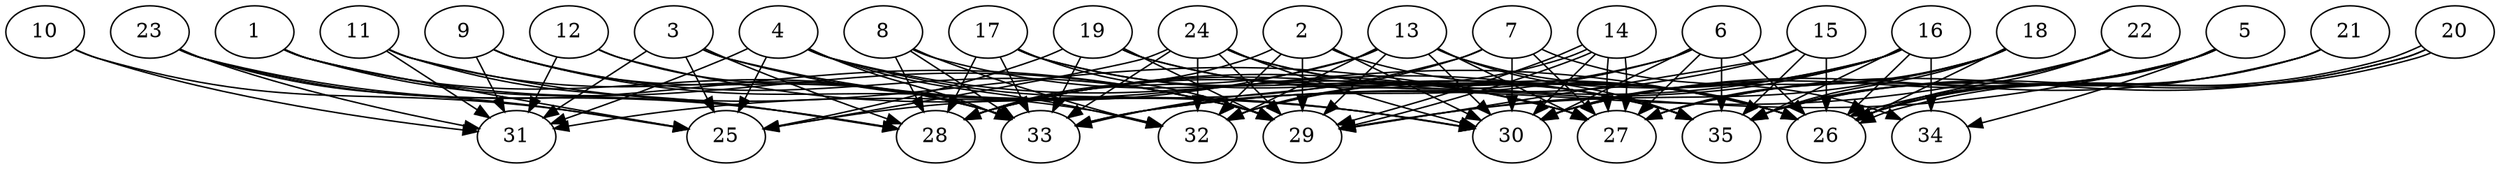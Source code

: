 // DAG automatically generated by daggen at Thu Oct  3 14:05:36 2019
// ./daggen --dot -n 35 --ccr 0.5 --fat 0.9 --regular 0.9 --density 0.6 --mindata 5242880 --maxdata 52428800 
digraph G {
  1 [size="99622912", alpha="0.05", expect_size="49811456"] 
  1 -> 25 [size ="49811456"]
  1 -> 28 [size ="49811456"]
  1 -> 29 [size ="49811456"]
  1 -> 33 [size ="49811456"]
  2 [size="55476224", alpha="0.19", expect_size="27738112"] 
  2 -> 26 [size ="27738112"]
  2 -> 28 [size ="27738112"]
  2 -> 29 [size ="27738112"]
  2 -> 30 [size ="27738112"]
  2 -> 32 [size ="27738112"]
  3 [size="29831168", alpha="0.13", expect_size="14915584"] 
  3 -> 25 [size ="14915584"]
  3 -> 26 [size ="14915584"]
  3 -> 28 [size ="14915584"]
  3 -> 30 [size ="14915584"]
  3 -> 31 [size ="14915584"]
  4 [size="64468992", alpha="0.12", expect_size="32234496"] 
  4 -> 25 [size ="32234496"]
  4 -> 30 [size ="32234496"]
  4 -> 31 [size ="32234496"]
  4 -> 32 [size ="32234496"]
  4 -> 33 [size ="32234496"]
  4 -> 35 [size ="32234496"]
  5 [size="33085440", alpha="0.06", expect_size="16542720"] 
  5 -> 26 [size ="16542720"]
  5 -> 27 [size ="16542720"]
  5 -> 30 [size ="16542720"]
  5 -> 33 [size ="16542720"]
  5 -> 34 [size ="16542720"]
  6 [size="84162560", alpha="0.14", expect_size="42081280"] 
  6 -> 26 [size ="42081280"]
  6 -> 27 [size ="42081280"]
  6 -> 28 [size ="42081280"]
  6 -> 30 [size ="42081280"]
  6 -> 33 [size ="42081280"]
  6 -> 35 [size ="42081280"]
  7 [size="103825408", alpha="0.13", expect_size="51912704"] 
  7 -> 25 [size ="51912704"]
  7 -> 27 [size ="51912704"]
  7 -> 30 [size ="51912704"]
  7 -> 33 [size ="51912704"]
  7 -> 34 [size ="51912704"]
  8 [size="55648256", alpha="0.11", expect_size="27824128"] 
  8 -> 27 [size ="27824128"]
  8 -> 28 [size ="27824128"]
  8 -> 32 [size ="27824128"]
  8 -> 33 [size ="27824128"]
  9 [size="62687232", alpha="0.19", expect_size="31343616"] 
  9 -> 29 [size ="31343616"]
  9 -> 31 [size ="31343616"]
  9 -> 32 [size ="31343616"]
  9 -> 33 [size ="31343616"]
  10 [size="101220352", alpha="0.11", expect_size="50610176"] 
  10 -> 25 [size ="50610176"]
  10 -> 31 [size ="50610176"]
  11 [size="100587520", alpha="0.08", expect_size="50293760"] 
  11 -> 27 [size ="50293760"]
  11 -> 28 [size ="50293760"]
  11 -> 31 [size ="50293760"]
  11 -> 33 [size ="50293760"]
  12 [size="28715008", alpha="0.11", expect_size="14357504"] 
  12 -> 30 [size ="14357504"]
  12 -> 31 [size ="14357504"]
  12 -> 33 [size ="14357504"]
  13 [size="22269952", alpha="0.07", expect_size="11134976"] 
  13 -> 26 [size ="11134976"]
  13 -> 27 [size ="11134976"]
  13 -> 28 [size ="11134976"]
  13 -> 29 [size ="11134976"]
  13 -> 30 [size ="11134976"]
  13 -> 31 [size ="11134976"]
  13 -> 32 [size ="11134976"]
  13 -> 35 [size ="11134976"]
  14 [size="83570688", alpha="0.03", expect_size="41785344"] 
  14 -> 27 [size ="41785344"]
  14 -> 27 [size ="41785344"]
  14 -> 29 [size ="41785344"]
  14 -> 29 [size ="41785344"]
  14 -> 30 [size ="41785344"]
  14 -> 32 [size ="41785344"]
  15 [size="46508032", alpha="0.09", expect_size="23254016"] 
  15 -> 26 [size ="23254016"]
  15 -> 28 [size ="23254016"]
  15 -> 29 [size ="23254016"]
  15 -> 35 [size ="23254016"]
  16 [size="75104256", alpha="0.03", expect_size="37552128"] 
  16 -> 26 [size ="37552128"]
  16 -> 28 [size ="37552128"]
  16 -> 29 [size ="37552128"]
  16 -> 30 [size ="37552128"]
  16 -> 32 [size ="37552128"]
  16 -> 34 [size ="37552128"]
  16 -> 35 [size ="37552128"]
  17 [size="44529664", alpha="0.04", expect_size="22264832"] 
  17 -> 27 [size ="22264832"]
  17 -> 28 [size ="22264832"]
  17 -> 29 [size ="22264832"]
  17 -> 33 [size ="22264832"]
  17 -> 35 [size ="22264832"]
  18 [size="11728896", alpha="0.08", expect_size="5864448"] 
  18 -> 26 [size ="5864448"]
  18 -> 27 [size ="5864448"]
  18 -> 29 [size ="5864448"]
  18 -> 30 [size ="5864448"]
  18 -> 35 [size ="5864448"]
  19 [size="64378880", alpha="0.10", expect_size="32189440"] 
  19 -> 25 [size ="32189440"]
  19 -> 26 [size ="32189440"]
  19 -> 29 [size ="32189440"]
  19 -> 33 [size ="32189440"]
  19 -> 35 [size ="32189440"]
  20 [size="59947008", alpha="0.15", expect_size="29973504"] 
  20 -> 26 [size ="29973504"]
  20 -> 26 [size ="29973504"]
  20 -> 27 [size ="29973504"]
  20 -> 35 [size ="29973504"]
  21 [size="17139712", alpha="0.19", expect_size="8569856"] 
  21 -> 26 [size ="8569856"]
  21 -> 30 [size ="8569856"]
  21 -> 35 [size ="8569856"]
  22 [size="57227264", alpha="0.13", expect_size="28613632"] 
  22 -> 26 [size ="28613632"]
  22 -> 33 [size ="28613632"]
  22 -> 35 [size ="28613632"]
  23 [size="15794176", alpha="0.11", expect_size="7897088"] 
  23 -> 25 [size ="7897088"]
  23 -> 28 [size ="7897088"]
  23 -> 29 [size ="7897088"]
  23 -> 31 [size ="7897088"]
  24 [size="47020032", alpha="0.00", expect_size="23510016"] 
  24 -> 25 [size ="23510016"]
  24 -> 26 [size ="23510016"]
  24 -> 29 [size ="23510016"]
  24 -> 30 [size ="23510016"]
  24 -> 32 [size ="23510016"]
  24 -> 33 [size ="23510016"]
  24 -> 35 [size ="23510016"]
  25 [size="59310080", alpha="0.14", expect_size="29655040"] 
  26 [size="101040128", alpha="0.04", expect_size="50520064"] 
  27 [size="22130688", alpha="0.13", expect_size="11065344"] 
  28 [size="43063296", alpha="0.12", expect_size="21531648"] 
  29 [size="79951872", alpha="0.02", expect_size="39975936"] 
  30 [size="32421888", alpha="0.12", expect_size="16210944"] 
  31 [size="104255488", alpha="0.00", expect_size="52127744"] 
  32 [size="101478400", alpha="0.12", expect_size="50739200"] 
  33 [size="69083136", alpha="0.07", expect_size="34541568"] 
  34 [size="26413056", alpha="0.18", expect_size="13206528"] 
  35 [size="27455488", alpha="0.15", expect_size="13727744"] 
}
